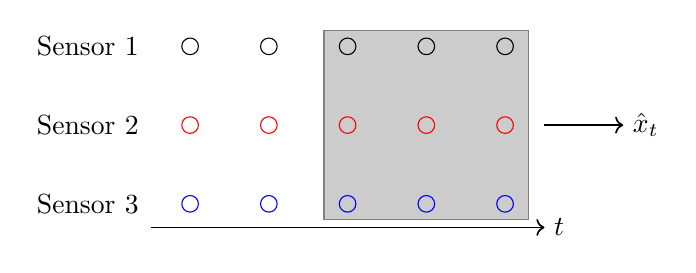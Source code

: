 \begin{tikzpicture}
  \node at (-.3,2) {Sensor 1};
  \node at (-.3,1) {Sensor 2};
  \node at (-.3,0) {Sensor 3};

  \draw [draw=black!50, fill=black!20] (2.7,-0.2) rectangle (5.3, 2.2);
  \draw [blue](1,0) circle (3pt);
  \draw [blue](2,0) circle (3pt);
  \draw [blue](3,0) circle (3pt);
  \draw [blue](4,0) circle (3pt);
  \draw [blue](5,0) circle (3pt);

  \draw [red](1,1) circle (3pt);
  \draw [red](2,1) circle (3pt);
  \draw [red](3,1) circle (3pt);
  \draw [red](4,1) circle (3pt);
  \draw [red](5,1) circle (3pt);

  \draw [black](1,2) circle (3pt);
  \draw [black](2,2) circle (3pt);
  \draw [black](3,2) circle (3pt);
  \draw [black](4,2) circle (3pt);
  \draw [black](5,2) circle (3pt);

  \draw [semithick,->] (0.5, -0.3) -- (5.5, -0.3);
  \node [anchor=west] at (5.5, -.3) {$t$};

  \draw [semithick,->] (5.5,1) -- (6.5,1);
  \node [anchor=west] at (6.5, 1) {$\hat x_t$};
\end{tikzpicture}
